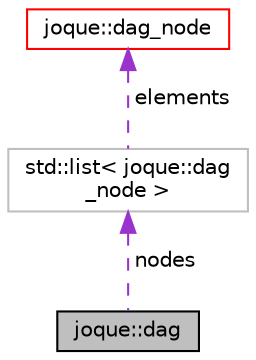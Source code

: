 digraph "joque::dag"
{
 // LATEX_PDF_SIZE
  edge [fontname="Helvetica",fontsize="10",labelfontname="Helvetica",labelfontsize="10"];
  node [fontname="Helvetica",fontsize="10",shape=record];
  Node1 [label="joque::dag",height=0.2,width=0.4,color="black", fillcolor="grey75", style="filled", fontcolor="black",tooltip="DAG used to store data in single execution of tasks."];
  Node2 -> Node1 [dir="back",color="darkorchid3",fontsize="10",style="dashed",label=" nodes" ,fontname="Helvetica"];
  Node2 [label="std::list\< joque::dag\l_node \>",height=0.2,width=0.4,color="grey75", fillcolor="white", style="filled",tooltip=" "];
  Node3 -> Node2 [dir="back",color="darkorchid3",fontsize="10",style="dashed",label=" elements" ,fontname="Helvetica"];
  Node3 [label="joque::dag_node",height=0.2,width=0.4,color="red", fillcolor="white", style="filled",URL="$namespacejoque.html#structjoque_1_1dag__node",tooltip="Node representing all execution-related information for one task."];
}
